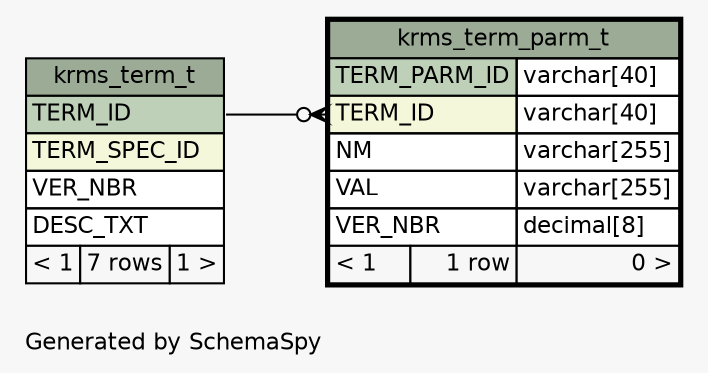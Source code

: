 // dot 2.28.0 on Mac OS X 10.7.2
// SchemaSpy rev 590
digraph "oneDegreeRelationshipsDiagram" {
  graph [
    rankdir="RL"
    bgcolor="#f7f7f7"
    label="\nGenerated by SchemaSpy"
    labeljust="l"
    nodesep="0.18"
    ranksep="0.46"
    fontname="Helvetica"
    fontsize="11"
  ];
  node [
    fontname="Helvetica"
    fontsize="11"
    shape="plaintext"
  ];
  edge [
    arrowsize="0.8"
  ];
  "krms_term_parm_t":"TERM_ID":w -> "krms_term_t":"TERM_ID":e [arrowhead=none dir=back arrowtail=crowodot];
  "krms_term_parm_t" [
    label=<
    <TABLE BORDER="2" CELLBORDER="1" CELLSPACING="0" BGCOLOR="#ffffff">
      <TR><TD COLSPAN="3" BGCOLOR="#9bab96" ALIGN="CENTER">krms_term_parm_t</TD></TR>
      <TR><TD PORT="TERM_PARM_ID" COLSPAN="2" BGCOLOR="#bed1b8" ALIGN="LEFT">TERM_PARM_ID</TD><TD PORT="TERM_PARM_ID.type" ALIGN="LEFT">varchar[40]</TD></TR>
      <TR><TD PORT="TERM_ID" COLSPAN="2" BGCOLOR="#f4f7da" ALIGN="LEFT">TERM_ID</TD><TD PORT="TERM_ID.type" ALIGN="LEFT">varchar[40]</TD></TR>
      <TR><TD PORT="NM" COLSPAN="2" ALIGN="LEFT">NM</TD><TD PORT="NM.type" ALIGN="LEFT">varchar[255]</TD></TR>
      <TR><TD PORT="VAL" COLSPAN="2" ALIGN="LEFT">VAL</TD><TD PORT="VAL.type" ALIGN="LEFT">varchar[255]</TD></TR>
      <TR><TD PORT="VER_NBR" COLSPAN="2" ALIGN="LEFT">VER_NBR</TD><TD PORT="VER_NBR.type" ALIGN="LEFT">decimal[8]</TD></TR>
      <TR><TD ALIGN="LEFT" BGCOLOR="#f7f7f7">&lt; 1</TD><TD ALIGN="RIGHT" BGCOLOR="#f7f7f7">1 row</TD><TD ALIGN="RIGHT" BGCOLOR="#f7f7f7">0 &gt;</TD></TR>
    </TABLE>>
    URL="krms_term_parm_t.html"
    tooltip="krms_term_parm_t"
  ];
  "krms_term_t" [
    label=<
    <TABLE BORDER="0" CELLBORDER="1" CELLSPACING="0" BGCOLOR="#ffffff">
      <TR><TD COLSPAN="3" BGCOLOR="#9bab96" ALIGN="CENTER">krms_term_t</TD></TR>
      <TR><TD PORT="TERM_ID" COLSPAN="3" BGCOLOR="#bed1b8" ALIGN="LEFT">TERM_ID</TD></TR>
      <TR><TD PORT="TERM_SPEC_ID" COLSPAN="3" BGCOLOR="#f4f7da" ALIGN="LEFT">TERM_SPEC_ID</TD></TR>
      <TR><TD PORT="VER_NBR" COLSPAN="3" ALIGN="LEFT">VER_NBR</TD></TR>
      <TR><TD PORT="DESC_TXT" COLSPAN="3" ALIGN="LEFT">DESC_TXT</TD></TR>
      <TR><TD ALIGN="LEFT" BGCOLOR="#f7f7f7">&lt; 1</TD><TD ALIGN="RIGHT" BGCOLOR="#f7f7f7">7 rows</TD><TD ALIGN="RIGHT" BGCOLOR="#f7f7f7">1 &gt;</TD></TR>
    </TABLE>>
    URL="krms_term_t.html"
    tooltip="krms_term_t"
  ];
}
